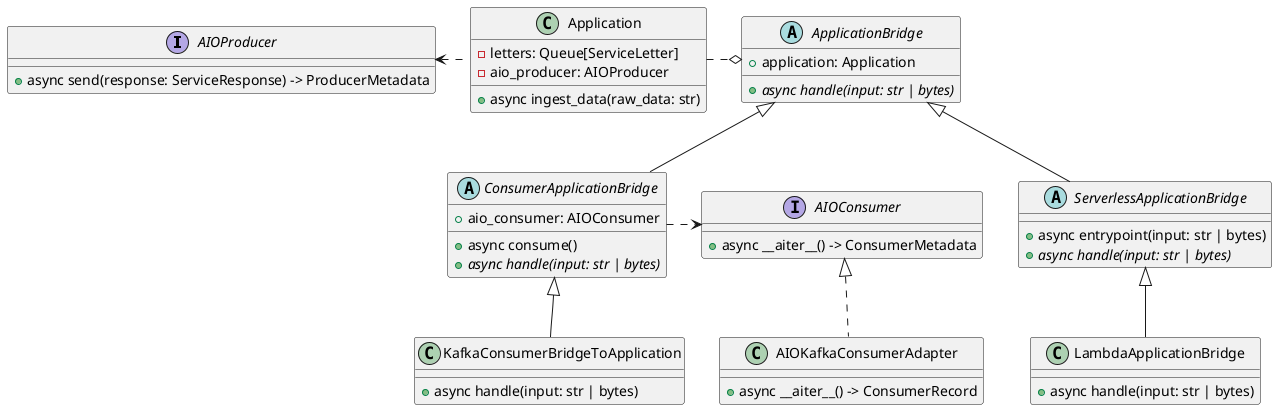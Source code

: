 @startuml
'https://plantuml.com/class-diagram
skinparam groupInheritance 3

interface AIOProducer {
    + async send(response: ServiceResponse) -> ProducerMetadata
}
interface AIOConsumer {
    + async __aiter__() -> ConsumerMetadata
}
class AIOKafkaConsumerAdapter {
    + async __aiter__() -> ConsumerRecord
}
AIOKafkaConsumerAdapter .u.|> AIOConsumer

abstract class ApplicationBridge {
    + application: Application
    + {abstract} async handle(input: str | bytes)
}
ApplicationBridge o.l. Application

abstract class ServerlessApplicationBridge {
    + async entrypoint(input: str | bytes)
    + {abstract} async handle(input: str | bytes)
}
ServerlessApplicationBridge -u-|> ApplicationBridge

class LambdaApplicationBridge {
    + async handle(input: str | bytes)
}
LambdaApplicationBridge -u-|> ServerlessApplicationBridge


abstract class ConsumerApplicationBridge {
    + aio_consumer: AIOConsumer
    + async consume()
    + {abstract} async handle(input: str | bytes)
}
ConsumerApplicationBridge -u-|> ApplicationBridge
AIOConsumer <.l. ConsumerApplicationBridge

class KafkaConsumerBridgeToApplication {
    + async handle(input: str | bytes)
}
KafkaConsumerBridgeToApplication -u-|> ConsumerApplicationBridge

class Application {
    - letters: Queue[ServiceLetter]
    - aio_producer: AIOProducer
    + async ingest_data(raw_data: str)
}
Application .l.> AIOProducer
@enduml
